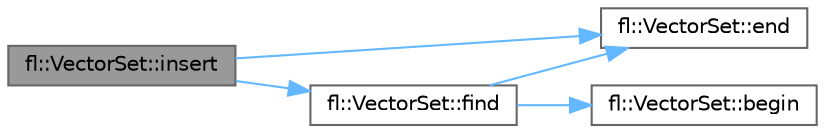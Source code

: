 digraph "fl::VectorSet::insert"
{
 // INTERACTIVE_SVG=YES
 // LATEX_PDF_SIZE
  bgcolor="transparent";
  edge [fontname=Helvetica,fontsize=10,labelfontname=Helvetica,labelfontsize=10];
  node [fontname=Helvetica,fontsize=10,shape=box,height=0.2,width=0.4];
  rankdir="LR";
  Node1 [id="Node000001",label="fl::VectorSet::insert",height=0.2,width=0.4,color="gray40", fillcolor="grey60", style="filled", fontcolor="black",tooltip=" "];
  Node1 -> Node2 [id="edge1_Node000001_Node000002",color="steelblue1",style="solid",tooltip=" "];
  Node2 [id="Node000002",label="fl::VectorSet::end",height=0.2,width=0.4,color="grey40", fillcolor="white", style="filled",URL="$d2/dec/classfl_1_1_vector_set_a6f6f4195e5d2340a0e7ddf0bfb5dbb93.html#a6f6f4195e5d2340a0e7ddf0bfb5dbb93",tooltip=" "];
  Node1 -> Node3 [id="edge2_Node000001_Node000003",color="steelblue1",style="solid",tooltip=" "];
  Node3 [id="Node000003",label="fl::VectorSet::find",height=0.2,width=0.4,color="grey40", fillcolor="white", style="filled",URL="$d2/dec/classfl_1_1_vector_set_aa166d634cdab341d97fe3d822b5f6c4f.html#aa166d634cdab341d97fe3d822b5f6c4f",tooltip=" "];
  Node3 -> Node4 [id="edge3_Node000003_Node000004",color="steelblue1",style="solid",tooltip=" "];
  Node4 [id="Node000004",label="fl::VectorSet::begin",height=0.2,width=0.4,color="grey40", fillcolor="white", style="filled",URL="$d2/dec/classfl_1_1_vector_set_af0e44193bdc989745e5a4455c09aa80e.html#af0e44193bdc989745e5a4455c09aa80e",tooltip=" "];
  Node3 -> Node2 [id="edge4_Node000003_Node000002",color="steelblue1",style="solid",tooltip=" "];
}
